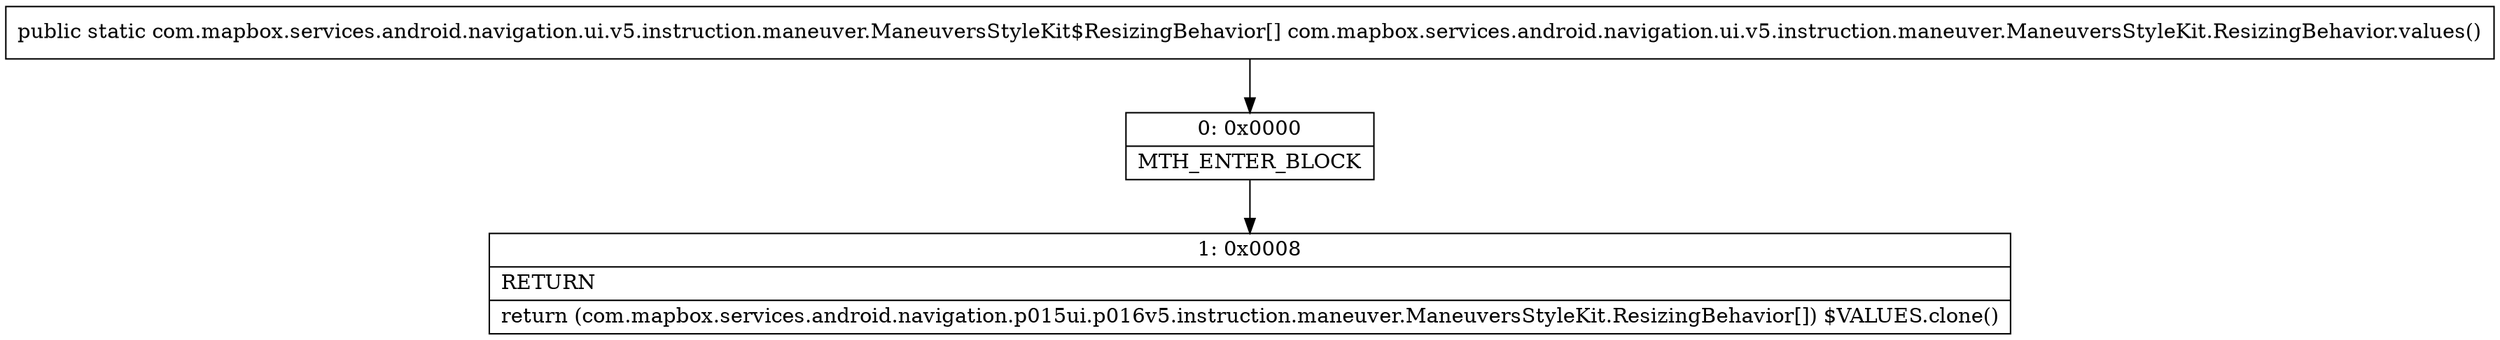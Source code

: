digraph "CFG forcom.mapbox.services.android.navigation.ui.v5.instruction.maneuver.ManeuversStyleKit.ResizingBehavior.values()[Lcom\/mapbox\/services\/android\/navigation\/ui\/v5\/instruction\/maneuver\/ManeuversStyleKit$ResizingBehavior;" {
Node_0 [shape=record,label="{0\:\ 0x0000|MTH_ENTER_BLOCK\l}"];
Node_1 [shape=record,label="{1\:\ 0x0008|RETURN\l|return (com.mapbox.services.android.navigation.p015ui.p016v5.instruction.maneuver.ManeuversStyleKit.ResizingBehavior[]) $VALUES.clone()\l}"];
MethodNode[shape=record,label="{public static com.mapbox.services.android.navigation.ui.v5.instruction.maneuver.ManeuversStyleKit$ResizingBehavior[] com.mapbox.services.android.navigation.ui.v5.instruction.maneuver.ManeuversStyleKit.ResizingBehavior.values() }"];
MethodNode -> Node_0;
Node_0 -> Node_1;
}

